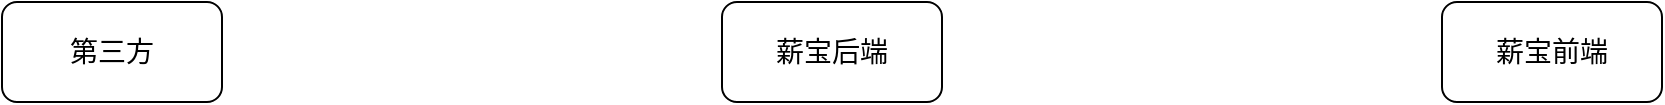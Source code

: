 <mxfile version="13.10.9" type="github">
  <diagram id="GG9Ipb95_vfZ0gtX4E-7" name="Page-1">
    <mxGraphModel dx="1422" dy="762" grid="1" gridSize="10" guides="1" tooltips="1" connect="1" arrows="1" fold="1" page="1" pageScale="1" pageWidth="827" pageHeight="1169" math="0" shadow="0">
      <root>
        <mxCell id="0" />
        <mxCell id="1" parent="0" />
        <mxCell id="-Ye6bn12HQwBd3ugg4Fq-1" value="&lt;span style=&quot;font-size: 14px&quot;&gt;薪宝后端&lt;/span&gt;" style="rounded=1;whiteSpace=wrap;html=1;" vertex="1" parent="1">
          <mxGeometry x="400" y="280" width="110" height="50" as="geometry" />
        </mxCell>
        <mxCell id="-Ye6bn12HQwBd3ugg4Fq-2" value="&lt;font style=&quot;font-size: 14px&quot;&gt;第三方&lt;/font&gt;" style="rounded=1;whiteSpace=wrap;html=1;" vertex="1" parent="1">
          <mxGeometry x="40" y="280" width="110" height="50" as="geometry" />
        </mxCell>
        <mxCell id="-Ye6bn12HQwBd3ugg4Fq-3" value="&lt;span style=&quot;font-size: 14px&quot;&gt;薪宝前端&lt;/span&gt;" style="rounded=1;whiteSpace=wrap;html=1;" vertex="1" parent="1">
          <mxGeometry x="760" y="280" width="110" height="50" as="geometry" />
        </mxCell>
      </root>
    </mxGraphModel>
  </diagram>
</mxfile>
